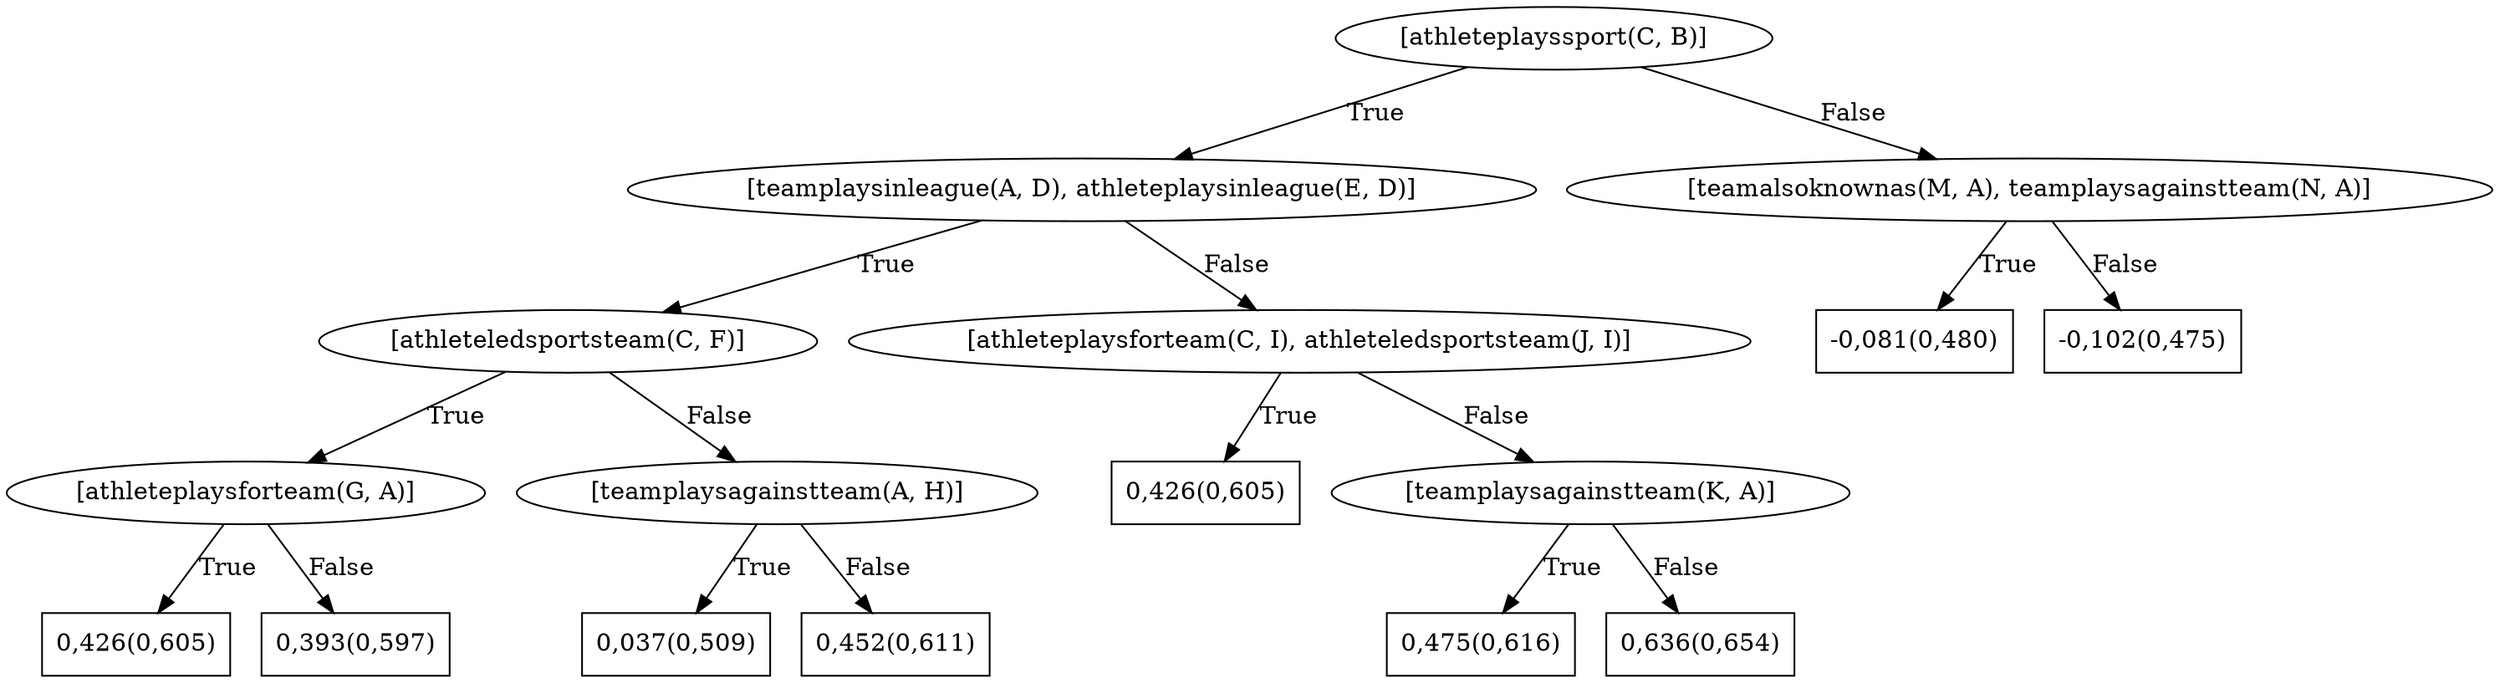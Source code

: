 digraph G{ 
1[label = "[athleteplayssport(C, B)]"];
1 -> 2[label="True"];
1 -> 3[label="False"];
2[label = "[teamplaysinleague(A, D), athleteplaysinleague(E, D)]"];
2 -> 4[label="True"];
2 -> 5[label="False"];
4[label = "[athleteledsportsteam(C, F)]"];
4 -> 6[label="True"];
4 -> 7[label="False"];
6[label = "[athleteplaysforteam(G, A)]"];
6 -> 8[label="True"];
6 -> 9[label="False"];
8[shape = box,label = "0,426(0,605)"];
9[shape = box,label = "0,393(0,597)"];
7[label = "[teamplaysagainstteam(A, H)]"];
7 -> 10[label="True"];
7 -> 11[label="False"];
10[shape = box,label = "0,037(0,509)"];
11[shape = box,label = "0,452(0,611)"];
5[label = "[athleteplaysforteam(C, I), athleteledsportsteam(J, I)]"];
5 -> 12[label="True"];
5 -> 13[label="False"];
12[shape = box,label = "0,426(0,605)"];
13[label = "[teamplaysagainstteam(K, A)]"];
13 -> 14[label="True"];
13 -> 15[label="False"];
14[shape = box,label = "0,475(0,616)"];
15[shape = box,label = "0,636(0,654)"];
3[label = "[teamalsoknownas(M, A), teamplaysagainstteam(N, A)]"];
3 -> 16[label="True"];
3 -> 17[label="False"];
16[shape = box,label = "-0,081(0,480)"];
17[shape = box,label = "-0,102(0,475)"];
}
